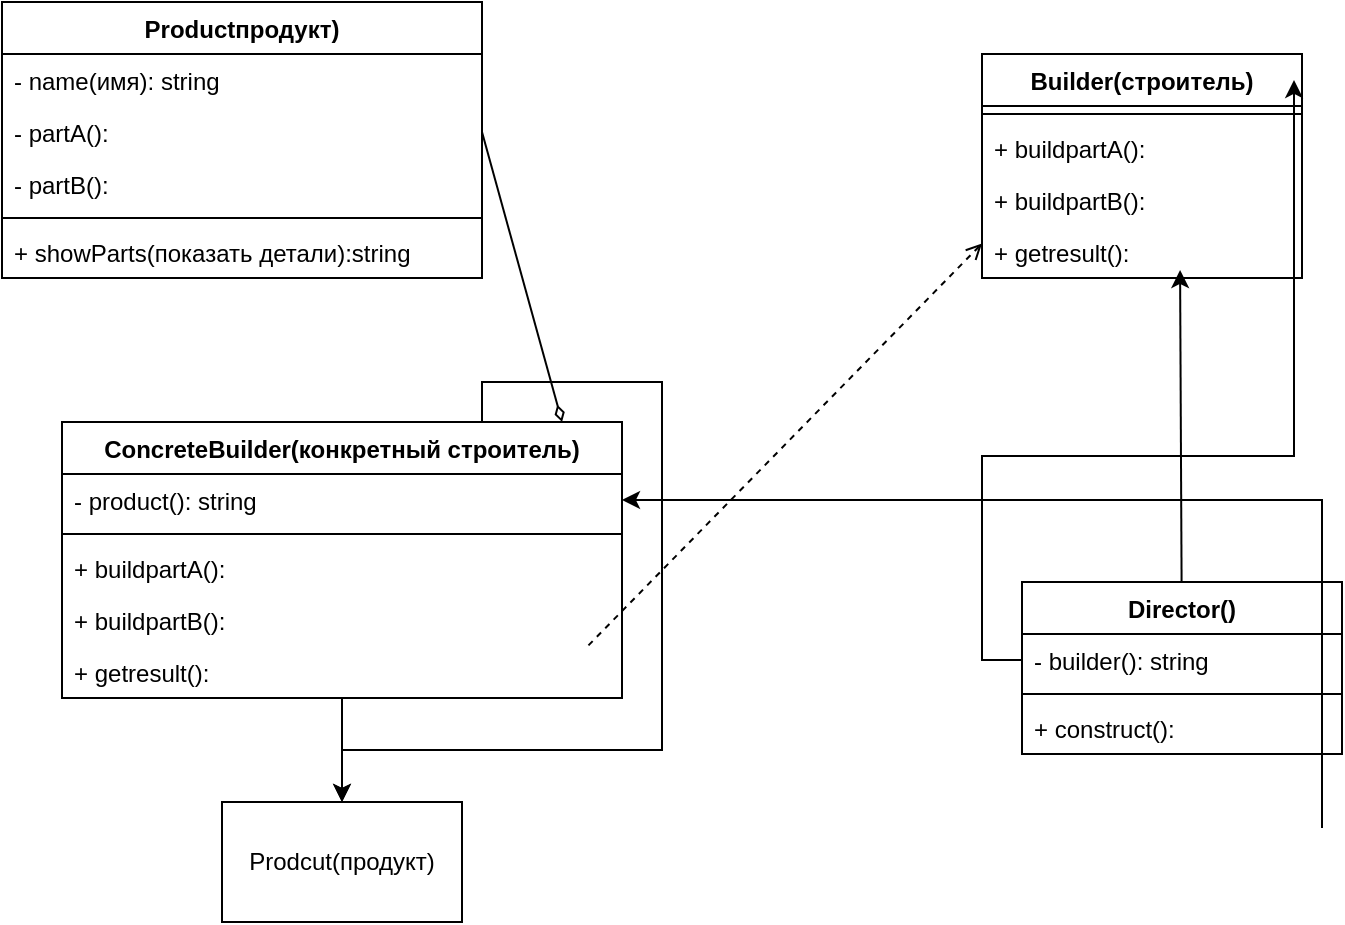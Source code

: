 <mxfile version="26.2.9">
  <diagram name="Страница — 1" id="bZYMWpIc8hOBfkwjCkiK">
    <mxGraphModel dx="1420" dy="794" grid="1" gridSize="10" guides="1" tooltips="1" connect="1" arrows="1" fold="1" page="1" pageScale="1" pageWidth="827" pageHeight="1169" math="0" shadow="0">
      <root>
        <mxCell id="0" />
        <mxCell id="1" parent="0" />
        <mxCell id="S8JmRoaQsthpHrvXO2jA-1" value="Productпродукт)" style="swimlane;fontStyle=1;align=center;verticalAlign=top;childLayout=stackLayout;horizontal=1;startSize=26;horizontalStack=0;resizeParent=1;resizeParentMax=0;resizeLast=0;collapsible=1;marginBottom=0;whiteSpace=wrap;html=1;" vertex="1" parent="1">
          <mxGeometry x="20" y="20" width="240" height="138" as="geometry" />
        </mxCell>
        <mxCell id="S8JmRoaQsthpHrvXO2jA-2" value="- name(имя): string" style="text;strokeColor=none;fillColor=none;align=left;verticalAlign=top;spacingLeft=4;spacingRight=4;overflow=hidden;rotatable=0;points=[[0,0.5],[1,0.5]];portConstraint=eastwest;whiteSpace=wrap;html=1;" vertex="1" parent="S8JmRoaQsthpHrvXO2jA-1">
          <mxGeometry y="26" width="240" height="26" as="geometry" />
        </mxCell>
        <mxCell id="S8JmRoaQsthpHrvXO2jA-18" value="- partA():&amp;nbsp;" style="text;strokeColor=none;fillColor=none;align=left;verticalAlign=top;spacingLeft=4;spacingRight=4;overflow=hidden;rotatable=0;points=[[0,0.5],[1,0.5]];portConstraint=eastwest;whiteSpace=wrap;html=1;" vertex="1" parent="S8JmRoaQsthpHrvXO2jA-1">
          <mxGeometry y="52" width="240" height="26" as="geometry" />
        </mxCell>
        <mxCell id="S8JmRoaQsthpHrvXO2jA-17" value="- partB():&amp;nbsp;" style="text;strokeColor=none;fillColor=none;align=left;verticalAlign=top;spacingLeft=4;spacingRight=4;overflow=hidden;rotatable=0;points=[[0,0.5],[1,0.5]];portConstraint=eastwest;whiteSpace=wrap;html=1;" vertex="1" parent="S8JmRoaQsthpHrvXO2jA-1">
          <mxGeometry y="78" width="240" height="26" as="geometry" />
        </mxCell>
        <mxCell id="S8JmRoaQsthpHrvXO2jA-3" value="" style="line;strokeWidth=1;fillColor=none;align=left;verticalAlign=middle;spacingTop=-1;spacingLeft=3;spacingRight=3;rotatable=0;labelPosition=right;points=[];portConstraint=eastwest;strokeColor=inherit;" vertex="1" parent="S8JmRoaQsthpHrvXO2jA-1">
          <mxGeometry y="104" width="240" height="8" as="geometry" />
        </mxCell>
        <mxCell id="S8JmRoaQsthpHrvXO2jA-4" value="+ showParts(показать детали):string&amp;nbsp;" style="text;strokeColor=none;fillColor=none;align=left;verticalAlign=top;spacingLeft=4;spacingRight=4;overflow=hidden;rotatable=0;points=[[0,0.5],[1,0.5]];portConstraint=eastwest;whiteSpace=wrap;html=1;" vertex="1" parent="S8JmRoaQsthpHrvXO2jA-1">
          <mxGeometry y="112" width="240" height="26" as="geometry" />
        </mxCell>
        <mxCell id="S8JmRoaQsthpHrvXO2jA-37" style="edgeStyle=orthogonalEdgeStyle;rounded=0;orthogonalLoop=1;jettySize=auto;html=1;entryX=0.5;entryY=0;entryDx=0;entryDy=0;" edge="1" parent="1" source="S8JmRoaQsthpHrvXO2jA-5" target="S8JmRoaQsthpHrvXO2jA-23">
          <mxGeometry relative="1" as="geometry" />
        </mxCell>
        <mxCell id="S8JmRoaQsthpHrvXO2jA-24" style="edgeStyle=orthogonalEdgeStyle;rounded=0;orthogonalLoop=1;jettySize=auto;html=1;exitX=0.75;exitY=0;exitDx=0;exitDy=0;" edge="1" parent="1" source="S8JmRoaQsthpHrvXO2jA-5" target="S8JmRoaQsthpHrvXO2jA-23">
          <mxGeometry relative="1" as="geometry" />
        </mxCell>
        <mxCell id="S8JmRoaQsthpHrvXO2jA-5" value="ConcreteBuilder(конкретный строитель)" style="swimlane;fontStyle=1;align=center;verticalAlign=top;childLayout=stackLayout;horizontal=1;startSize=26;horizontalStack=0;resizeParent=1;resizeParentMax=0;resizeLast=0;collapsible=1;marginBottom=0;whiteSpace=wrap;html=1;" vertex="1" parent="1">
          <mxGeometry x="50" y="230" width="280" height="138" as="geometry" />
        </mxCell>
        <mxCell id="S8JmRoaQsthpHrvXO2jA-6" value="- product(): string" style="text;strokeColor=none;fillColor=none;align=left;verticalAlign=top;spacingLeft=4;spacingRight=4;overflow=hidden;rotatable=0;points=[[0,0.5],[1,0.5]];portConstraint=eastwest;whiteSpace=wrap;html=1;" vertex="1" parent="S8JmRoaQsthpHrvXO2jA-5">
          <mxGeometry y="26" width="280" height="26" as="geometry" />
        </mxCell>
        <mxCell id="S8JmRoaQsthpHrvXO2jA-7" value="" style="line;strokeWidth=1;fillColor=none;align=left;verticalAlign=middle;spacingTop=-1;spacingLeft=3;spacingRight=3;rotatable=0;labelPosition=right;points=[];portConstraint=eastwest;strokeColor=inherit;" vertex="1" parent="S8JmRoaQsthpHrvXO2jA-5">
          <mxGeometry y="52" width="280" height="8" as="geometry" />
        </mxCell>
        <mxCell id="S8JmRoaQsthpHrvXO2jA-8" value="+ buildpartA():" style="text;strokeColor=none;fillColor=none;align=left;verticalAlign=top;spacingLeft=4;spacingRight=4;overflow=hidden;rotatable=0;points=[[0,0.5],[1,0.5]];portConstraint=eastwest;whiteSpace=wrap;html=1;" vertex="1" parent="S8JmRoaQsthpHrvXO2jA-5">
          <mxGeometry y="60" width="280" height="26" as="geometry" />
        </mxCell>
        <mxCell id="S8JmRoaQsthpHrvXO2jA-34" value="+ buildpartB():" style="text;strokeColor=none;fillColor=none;align=left;verticalAlign=top;spacingLeft=4;spacingRight=4;overflow=hidden;rotatable=0;points=[[0,0.5],[1,0.5]];portConstraint=eastwest;whiteSpace=wrap;html=1;" vertex="1" parent="S8JmRoaQsthpHrvXO2jA-5">
          <mxGeometry y="86" width="280" height="26" as="geometry" />
        </mxCell>
        <mxCell id="S8JmRoaQsthpHrvXO2jA-33" value="+ getresult():" style="text;strokeColor=none;fillColor=none;align=left;verticalAlign=top;spacingLeft=4;spacingRight=4;overflow=hidden;rotatable=0;points=[[0,0.5],[1,0.5]];portConstraint=eastwest;whiteSpace=wrap;html=1;" vertex="1" parent="S8JmRoaQsthpHrvXO2jA-5">
          <mxGeometry y="112" width="280" height="26" as="geometry" />
        </mxCell>
        <mxCell id="S8JmRoaQsthpHrvXO2jA-9" value="Builder(строитель)" style="swimlane;fontStyle=1;align=center;verticalAlign=top;childLayout=stackLayout;horizontal=1;startSize=26;horizontalStack=0;resizeParent=1;resizeParentMax=0;resizeLast=0;collapsible=1;marginBottom=0;whiteSpace=wrap;html=1;" vertex="1" parent="1">
          <mxGeometry x="510" y="46" width="160" height="112" as="geometry" />
        </mxCell>
        <mxCell id="S8JmRoaQsthpHrvXO2jA-11" value="" style="line;strokeWidth=1;fillColor=none;align=left;verticalAlign=middle;spacingTop=-1;spacingLeft=3;spacingRight=3;rotatable=0;labelPosition=right;points=[];portConstraint=eastwest;strokeColor=inherit;" vertex="1" parent="S8JmRoaQsthpHrvXO2jA-9">
          <mxGeometry y="26" width="160" height="8" as="geometry" />
        </mxCell>
        <mxCell id="S8JmRoaQsthpHrvXO2jA-12" value="+ buildpartA():" style="text;strokeColor=none;fillColor=none;align=left;verticalAlign=top;spacingLeft=4;spacingRight=4;overflow=hidden;rotatable=0;points=[[0,0.5],[1,0.5]];portConstraint=eastwest;whiteSpace=wrap;html=1;" vertex="1" parent="S8JmRoaQsthpHrvXO2jA-9">
          <mxGeometry y="34" width="160" height="26" as="geometry" />
        </mxCell>
        <mxCell id="S8JmRoaQsthpHrvXO2jA-26" value="+ buildpartB():" style="text;strokeColor=none;fillColor=none;align=left;verticalAlign=top;spacingLeft=4;spacingRight=4;overflow=hidden;rotatable=0;points=[[0,0.5],[1,0.5]];portConstraint=eastwest;whiteSpace=wrap;html=1;" vertex="1" parent="S8JmRoaQsthpHrvXO2jA-9">
          <mxGeometry y="60" width="160" height="26" as="geometry" />
        </mxCell>
        <mxCell id="S8JmRoaQsthpHrvXO2jA-25" value="+ getresult():" style="text;strokeColor=none;fillColor=none;align=left;verticalAlign=top;spacingLeft=4;spacingRight=4;overflow=hidden;rotatable=0;points=[[0,0.5],[1,0.5]];portConstraint=eastwest;whiteSpace=wrap;html=1;" vertex="1" parent="S8JmRoaQsthpHrvXO2jA-9">
          <mxGeometry y="86" width="160" height="26" as="geometry" />
        </mxCell>
        <mxCell id="S8JmRoaQsthpHrvXO2jA-13" value="Director()" style="swimlane;fontStyle=1;align=center;verticalAlign=top;childLayout=stackLayout;horizontal=1;startSize=26;horizontalStack=0;resizeParent=1;resizeParentMax=0;resizeLast=0;collapsible=1;marginBottom=0;whiteSpace=wrap;html=1;" vertex="1" parent="1">
          <mxGeometry x="530" y="310" width="160" height="86" as="geometry" />
        </mxCell>
        <mxCell id="S8JmRoaQsthpHrvXO2jA-14" value="- builder(): string" style="text;strokeColor=none;fillColor=none;align=left;verticalAlign=top;spacingLeft=4;spacingRight=4;overflow=hidden;rotatable=0;points=[[0,0.5],[1,0.5]];portConstraint=eastwest;whiteSpace=wrap;html=1;" vertex="1" parent="S8JmRoaQsthpHrvXO2jA-13">
          <mxGeometry y="26" width="160" height="26" as="geometry" />
        </mxCell>
        <mxCell id="S8JmRoaQsthpHrvXO2jA-15" value="" style="line;strokeWidth=1;fillColor=none;align=left;verticalAlign=middle;spacingTop=-1;spacingLeft=3;spacingRight=3;rotatable=0;labelPosition=right;points=[];portConstraint=eastwest;strokeColor=inherit;" vertex="1" parent="S8JmRoaQsthpHrvXO2jA-13">
          <mxGeometry y="52" width="160" height="8" as="geometry" />
        </mxCell>
        <mxCell id="S8JmRoaQsthpHrvXO2jA-16" value="+ construct():" style="text;strokeColor=none;fillColor=none;align=left;verticalAlign=top;spacingLeft=4;spacingRight=4;overflow=hidden;rotatable=0;points=[[0,0.5],[1,0.5]];portConstraint=eastwest;whiteSpace=wrap;html=1;" vertex="1" parent="S8JmRoaQsthpHrvXO2jA-13">
          <mxGeometry y="60" width="160" height="26" as="geometry" />
        </mxCell>
        <mxCell id="S8JmRoaQsthpHrvXO2jA-32" style="edgeStyle=orthogonalEdgeStyle;rounded=0;orthogonalLoop=1;jettySize=auto;html=1;entryX=1;entryY=0.5;entryDx=0;entryDy=0;" edge="1" parent="1" source="S8JmRoaQsthpHrvXO2jA-13" target="S8JmRoaQsthpHrvXO2jA-6">
          <mxGeometry relative="1" as="geometry">
            <Array as="points">
              <mxPoint x="680" y="433" />
              <mxPoint x="680" y="179" />
            </Array>
          </mxGeometry>
        </mxCell>
        <mxCell id="S8JmRoaQsthpHrvXO2jA-23" value="Prodcut(продукт)" style="rounded=0;whiteSpace=wrap;html=1;" vertex="1" parent="1">
          <mxGeometry x="130" y="420" width="120" height="60" as="geometry" />
        </mxCell>
        <mxCell id="S8JmRoaQsthpHrvXO2jA-27" value="" style="endArrow=diamondThin;html=1;rounded=0;entryX=0.893;entryY=0;entryDx=0;entryDy=0;entryPerimeter=0;exitX=1;exitY=0.5;exitDx=0;exitDy=0;endFill=0;" edge="1" parent="1" source="S8JmRoaQsthpHrvXO2jA-18" target="S8JmRoaQsthpHrvXO2jA-5">
          <mxGeometry width="50" height="50" relative="1" as="geometry">
            <mxPoint x="230" y="190" as="sourcePoint" />
            <mxPoint x="280" y="140" as="targetPoint" />
          </mxGeometry>
        </mxCell>
        <mxCell id="S8JmRoaQsthpHrvXO2jA-30" value="" style="endArrow=none;html=1;rounded=0;exitX=0;exitY=0.846;exitDx=0;exitDy=0;exitPerimeter=0;dashed=1;startArrow=open;startFill=0;entryX=0.939;entryY=0;entryDx=0;entryDy=0;entryPerimeter=0;endFill=0;" edge="1" parent="1" source="S8JmRoaQsthpHrvXO2jA-9" target="S8JmRoaQsthpHrvXO2jA-33">
          <mxGeometry width="50" height="50" relative="1" as="geometry">
            <mxPoint x="530" y="280" as="sourcePoint" />
            <mxPoint x="580" y="230" as="targetPoint" />
          </mxGeometry>
        </mxCell>
        <mxCell id="S8JmRoaQsthpHrvXO2jA-36" value="" style="endArrow=classic;html=1;rounded=0;entryX=0.619;entryY=0.846;entryDx=0;entryDy=0;entryPerimeter=0;" edge="1" parent="1" source="S8JmRoaQsthpHrvXO2jA-13" target="S8JmRoaQsthpHrvXO2jA-25">
          <mxGeometry width="50" height="50" relative="1" as="geometry">
            <mxPoint x="400" y="440" as="sourcePoint" />
            <mxPoint x="450" y="390" as="targetPoint" />
          </mxGeometry>
        </mxCell>
        <mxCell id="S8JmRoaQsthpHrvXO2jA-35" style="edgeStyle=orthogonalEdgeStyle;rounded=0;orthogonalLoop=1;jettySize=auto;html=1;exitX=0;exitY=0.5;exitDx=0;exitDy=0;entryX=0.975;entryY=0.116;entryDx=0;entryDy=0;entryPerimeter=0;" edge="1" parent="1" source="S8JmRoaQsthpHrvXO2jA-14" target="S8JmRoaQsthpHrvXO2jA-9">
          <mxGeometry relative="1" as="geometry" />
        </mxCell>
      </root>
    </mxGraphModel>
  </diagram>
</mxfile>
